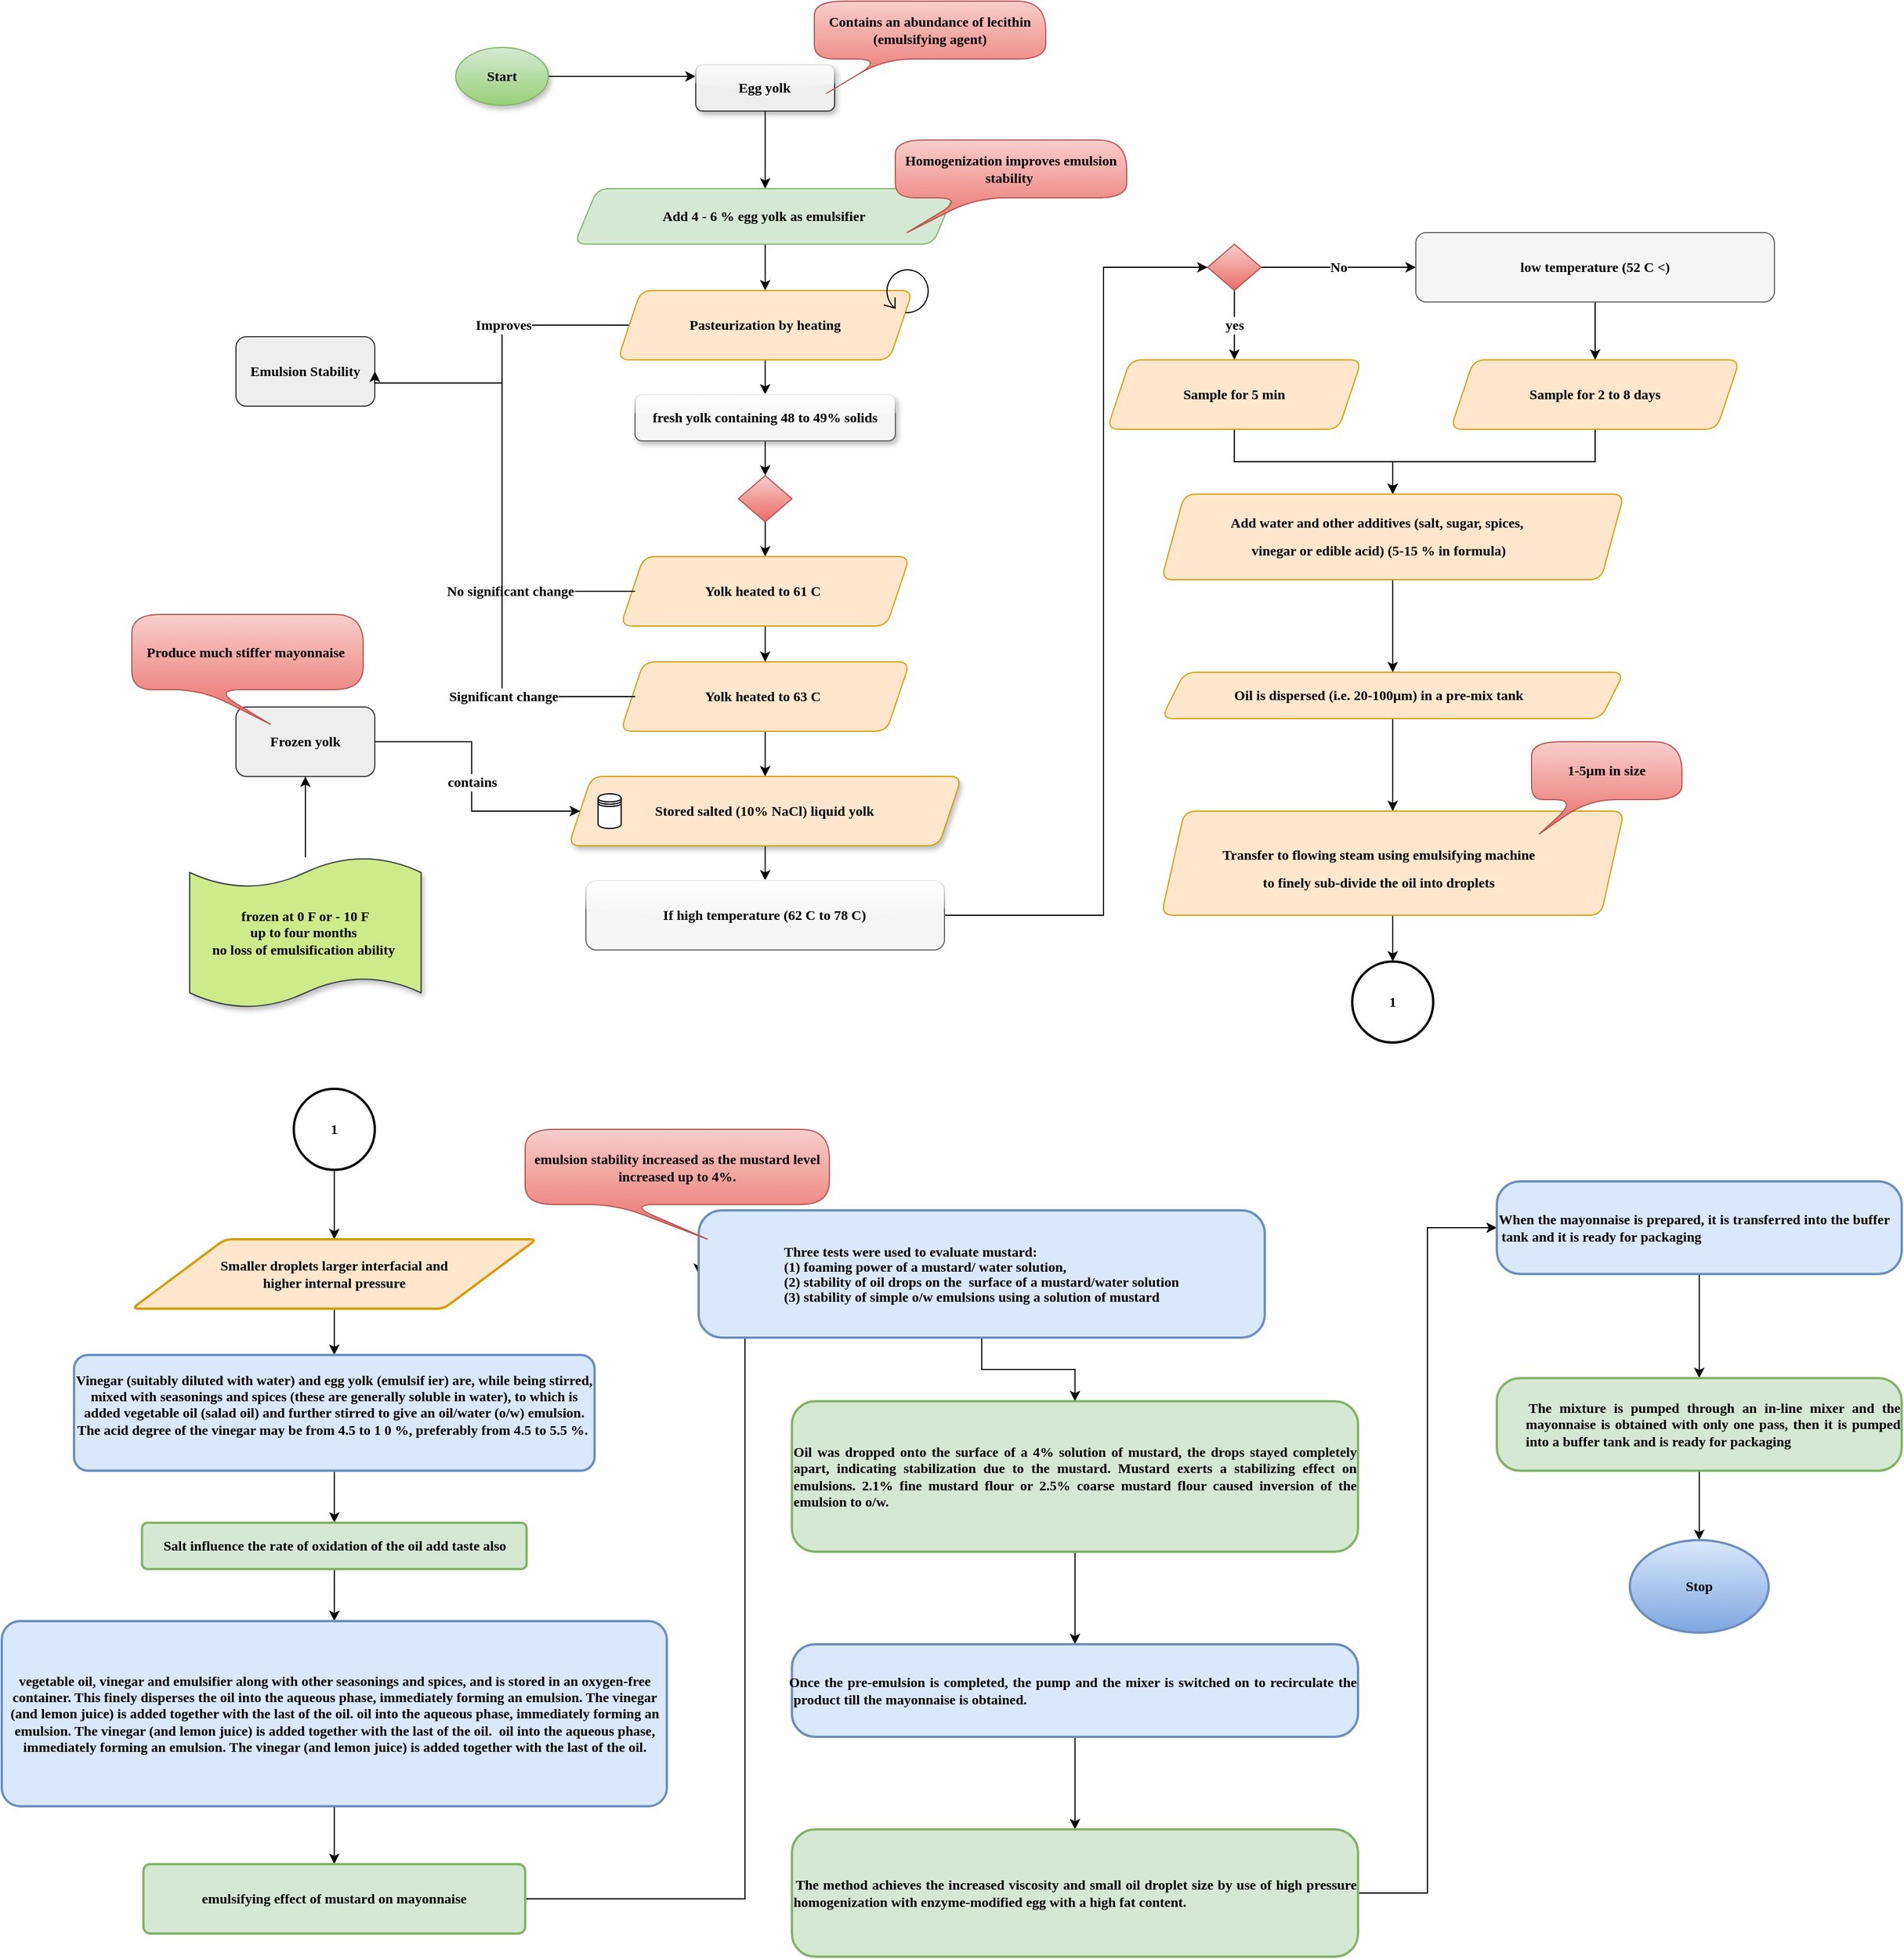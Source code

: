 <mxfile version="13.10.4" type="github">
  <diagram id="C5RBs43oDa-KdzZeNtuy" name="Page-1">
    <mxGraphModel dx="3888" dy="1340" grid="1" gridSize="10" guides="1" tooltips="1" connect="1" arrows="1" fold="1" page="1" pageScale="1" pageWidth="827" pageHeight="1169" math="0" shadow="0">
      <root>
        <mxCell id="WIyWlLk6GJQsqaUBKTNV-0" />
        <mxCell id="WIyWlLk6GJQsqaUBKTNV-1" parent="WIyWlLk6GJQsqaUBKTNV-0" />
        <mxCell id="oiFNOzRaDenhQx7g8lt7-11" value="" style="edgeStyle=orthogonalEdgeStyle;rounded=0;orthogonalLoop=1;jettySize=auto;html=1;fontFamily=Times New Roman;fontSize=12;exitX=0.5;exitY=1;exitDx=0;exitDy=0;fontStyle=1;" parent="WIyWlLk6GJQsqaUBKTNV-1" source="oiFNOzRaDenhQx7g8lt7-96" target="oiFNOzRaDenhQx7g8lt7-10" edge="1">
          <mxGeometry relative="1" as="geometry">
            <mxPoint x="-695" y="180" as="sourcePoint" />
          </mxGeometry>
        </mxCell>
        <mxCell id="oiFNOzRaDenhQx7g8lt7-13" value="" style="edgeStyle=orthogonalEdgeStyle;rounded=0;orthogonalLoop=1;jettySize=auto;html=1;fontFamily=Times New Roman;fontSize=12;fontStyle=1;" parent="WIyWlLk6GJQsqaUBKTNV-1" source="oiFNOzRaDenhQx7g8lt7-10" target="oiFNOzRaDenhQx7g8lt7-12" edge="1">
          <mxGeometry relative="1" as="geometry" />
        </mxCell>
        <mxCell id="oiFNOzRaDenhQx7g8lt7-10" value="Add 4 - 6 % egg yolk as emulsifier&amp;nbsp;" style="shape=parallelogram;perimeter=parallelogramPerimeter;whiteSpace=wrap;html=1;fixedSize=1;fontFamily=Times New Roman;fontSize=12;fillColor=#d5e8d4;strokeColor=#82b366;rounded=1;sketch=0;fontStyle=1;" parent="WIyWlLk6GJQsqaUBKTNV-1" vertex="1">
          <mxGeometry x="-867.5" y="222" width="330" height="48" as="geometry" />
        </mxCell>
        <mxCell id="oiFNOzRaDenhQx7g8lt7-30" value="" style="edgeStyle=orthogonalEdgeStyle;rounded=0;orthogonalLoop=1;jettySize=auto;html=1;fontFamily=Times New Roman;fontSize=12;fontStyle=1;" parent="WIyWlLk6GJQsqaUBKTNV-1" source="oiFNOzRaDenhQx7g8lt7-12" target="oiFNOzRaDenhQx7g8lt7-29" edge="1">
          <mxGeometry relative="1" as="geometry" />
        </mxCell>
        <mxCell id="oiFNOzRaDenhQx7g8lt7-40" value="Improves" style="edgeStyle=orthogonalEdgeStyle;rounded=0;orthogonalLoop=1;jettySize=auto;html=1;exitX=0;exitY=0.5;exitDx=0;exitDy=0;entryX=1;entryY=0.5;entryDx=0;entryDy=0;fontFamily=Times New Roman;fontSize=12;fontStyle=1;" parent="WIyWlLk6GJQsqaUBKTNV-1" source="oiFNOzRaDenhQx7g8lt7-12" target="oiFNOzRaDenhQx7g8lt7-39" edge="1">
          <mxGeometry x="-0.217" relative="1" as="geometry">
            <Array as="points">
              <mxPoint x="-930" y="340" />
              <mxPoint x="-930" y="390" />
            </Array>
            <mxPoint as="offset" />
          </mxGeometry>
        </mxCell>
        <mxCell id="oiFNOzRaDenhQx7g8lt7-12" value="Pasteurization by heating" style="shape=parallelogram;perimeter=parallelogramPerimeter;whiteSpace=wrap;html=1;fixedSize=1;fontFamily=Times New Roman;fontSize=12;fillColor=#ffe6cc;strokeColor=#d79b00;rounded=1;fontStyle=1;" parent="WIyWlLk6GJQsqaUBKTNV-1" vertex="1">
          <mxGeometry x="-830" y="310" width="255" height="60" as="geometry" />
        </mxCell>
        <mxCell id="oiFNOzRaDenhQx7g8lt7-17" value="" style="shape=image;html=1;verticalAlign=top;verticalLabelPosition=bottom;labelBackgroundColor=#ffffff;imageAspect=0;aspect=fixed;image=https://cdn4.iconfinder.com/data/icons/modern-education-and-knowledge-power-1/512/494_atom_chemistry_molecule_laboratory-128.png;fontFamily=Times New Roman;fontSize=12;fontStyle=1;" parent="WIyWlLk6GJQsqaUBKTNV-1" vertex="1">
          <mxGeometry x="-840" y="222" width="48" height="48" as="geometry" />
        </mxCell>
        <mxCell id="oiFNOzRaDenhQx7g8lt7-18" value="" style="shape=image;html=1;verticalAlign=top;verticalLabelPosition=bottom;labelBackgroundColor=#ffffff;imageAspect=0;aspect=fixed;image=https://cdn2.iconfinder.com/data/icons/freecns-cumulus/32/519769-81_Thermometer_Quarter_Full-128.png;fontFamily=Times New Roman;fontSize=12;fontStyle=1;" parent="WIyWlLk6GJQsqaUBKTNV-1" vertex="1">
          <mxGeometry x="-815" y="316" width="48" height="48" as="geometry" />
        </mxCell>
        <mxCell id="oiFNOzRaDenhQx7g8lt7-34" value="" style="edgeStyle=orthogonalEdgeStyle;rounded=0;orthogonalLoop=1;jettySize=auto;html=1;fontFamily=Times New Roman;fontSize=12;fontStyle=1;" parent="WIyWlLk6GJQsqaUBKTNV-1" source="oiFNOzRaDenhQx7g8lt7-19" target="oiFNOzRaDenhQx7g8lt7-33" edge="1">
          <mxGeometry relative="1" as="geometry" />
        </mxCell>
        <mxCell id="oiFNOzRaDenhQx7g8lt7-19" value="" style="rhombus;whiteSpace=wrap;html=1;fontFamily=Times New Roman;fontSize=12;fillColor=#f8cecc;strokeColor=#b85450;gradientColor=#ea6b66;fontStyle=1;" parent="WIyWlLk6GJQsqaUBKTNV-1" vertex="1">
          <mxGeometry x="-725.63" y="470" width="46.25" height="40" as="geometry" />
        </mxCell>
        <mxCell id="oiFNOzRaDenhQx7g8lt7-31" value="" style="edgeStyle=orthogonalEdgeStyle;rounded=0;orthogonalLoop=1;jettySize=auto;html=1;fontFamily=Times New Roman;fontSize=12;fontStyle=1;" parent="WIyWlLk6GJQsqaUBKTNV-1" source="oiFNOzRaDenhQx7g8lt7-29" target="oiFNOzRaDenhQx7g8lt7-19" edge="1">
          <mxGeometry relative="1" as="geometry" />
        </mxCell>
        <mxCell id="oiFNOzRaDenhQx7g8lt7-29" value="fresh yolk containing 48 to 49% solids" style="rounded=1;whiteSpace=wrap;html=1;fontFamily=Times New Roman;fontSize=12;fillColor=#f5f5f5;strokeColor=#666666;glass=1;shadow=1;fontStyle=1" parent="WIyWlLk6GJQsqaUBKTNV-1" vertex="1">
          <mxGeometry x="-815" y="400" width="225" height="40" as="geometry" />
        </mxCell>
        <mxCell id="oiFNOzRaDenhQx7g8lt7-44" value="" style="edgeStyle=orthogonalEdgeStyle;rounded=0;orthogonalLoop=1;jettySize=auto;html=1;fontFamily=Times New Roman;fontSize=12;fontStyle=1;" parent="WIyWlLk6GJQsqaUBKTNV-1" source="oiFNOzRaDenhQx7g8lt7-33" target="oiFNOzRaDenhQx7g8lt7-42" edge="1">
          <mxGeometry relative="1" as="geometry" />
        </mxCell>
        <mxCell id="oiFNOzRaDenhQx7g8lt7-33" value="&lt;span lang=&quot;EN-US&quot; style=&quot;font-size: 12px; line-height: 107%;&quot;&gt;Yolk heated to 61 C&amp;nbsp;&lt;/span&gt;" style="shape=parallelogram;perimeter=parallelogramPerimeter;whiteSpace=wrap;html=1;fixedSize=1;fontFamily=Times New Roman;fontSize=12;strokeColor=#d79b00;fillColor=#ffe6cc;rounded=1;shadow=0;fontStyle=1;" parent="WIyWlLk6GJQsqaUBKTNV-1" vertex="1">
          <mxGeometry x="-827.51" y="540" width="250" height="60" as="geometry" />
        </mxCell>
        <mxCell id="oiFNOzRaDenhQx7g8lt7-35" value="&lt;span lang=&quot;EN-US&quot; style=&quot;font-size: 12px; line-height: 107%;&quot;&gt;Homogenization improves emulsion stability&amp;nbsp;&lt;/span&gt;" style="shape=callout;whiteSpace=wrap;html=1;perimeter=calloutPerimeter;fontFamily=Times New Roman;fontSize=12;size=30;position=0.3;base=10;position2=0.05;fillColor=#f8cecc;strokeColor=#b85450;rounded=1;arcSize=50;fontStyle=1;gradientColor=#ea6b66;" parent="WIyWlLk6GJQsqaUBKTNV-1" vertex="1">
          <mxGeometry x="-590" y="180" width="200" height="80" as="geometry" />
        </mxCell>
        <mxCell id="oiFNOzRaDenhQx7g8lt7-36" value="" style="shape=mxgraph.bpmn.loop;html=1;outlineConnect=0;fontFamily=Times New Roman;fontSize=12;rotation=0;fontStyle=1;" parent="WIyWlLk6GJQsqaUBKTNV-1" vertex="1">
          <mxGeometry x="-600" y="290" width="40" height="40" as="geometry" />
        </mxCell>
        <mxCell id="oiFNOzRaDenhQx7g8lt7-41" value="No significant change" style="edgeStyle=orthogonalEdgeStyle;rounded=0;orthogonalLoop=1;jettySize=auto;html=1;entryX=1;entryY=0.5;entryDx=0;entryDy=0;fontFamily=Times New Roman;fontSize=12;fontStyle=1;" parent="WIyWlLk6GJQsqaUBKTNV-1" source="oiFNOzRaDenhQx7g8lt7-38" target="oiFNOzRaDenhQx7g8lt7-39" edge="1">
          <mxGeometry x="-0.479" relative="1" as="geometry">
            <Array as="points">
              <mxPoint x="-930" y="570" />
              <mxPoint x="-930" y="390" />
            </Array>
            <mxPoint as="offset" />
          </mxGeometry>
        </mxCell>
        <mxCell id="oiFNOzRaDenhQx7g8lt7-38" value="" style="shape=image;html=1;verticalAlign=top;verticalLabelPosition=bottom;labelBackgroundColor=#ffffff;imageAspect=0;aspect=fixed;image=https://cdn2.iconfinder.com/data/icons/freecns-cumulus/32/519769-81_Thermometer_Quarter_Full-128.png;fontFamily=Times New Roman;fontSize=12;fontStyle=1;" parent="WIyWlLk6GJQsqaUBKTNV-1" vertex="1">
          <mxGeometry x="-815" y="546" width="48" height="48" as="geometry" />
        </mxCell>
        <mxCell id="oiFNOzRaDenhQx7g8lt7-39" value="Emulsion Stability" style="rounded=1;whiteSpace=wrap;html=1;fontFamily=Times New Roman;fontSize=12;fillColor=#eeeeee;strokeColor=#36393d;fontStyle=1;" parent="WIyWlLk6GJQsqaUBKTNV-1" vertex="1">
          <mxGeometry x="-1160" y="350" width="120" height="60" as="geometry" />
        </mxCell>
        <mxCell id="oiFNOzRaDenhQx7g8lt7-47" value="" style="edgeStyle=orthogonalEdgeStyle;rounded=0;orthogonalLoop=1;jettySize=auto;html=1;fontFamily=Times New Roman;fontSize=12;fontStyle=1;" parent="WIyWlLk6GJQsqaUBKTNV-1" source="oiFNOzRaDenhQx7g8lt7-42" target="oiFNOzRaDenhQx7g8lt7-46" edge="1">
          <mxGeometry relative="1" as="geometry" />
        </mxCell>
        <mxCell id="oiFNOzRaDenhQx7g8lt7-42" value="&lt;span lang=&quot;EN-US&quot; style=&quot;font-size: 12px; line-height: 107%;&quot;&gt;Yolk heated to 63 C&amp;nbsp;&lt;/span&gt;" style="shape=parallelogram;perimeter=parallelogramPerimeter;whiteSpace=wrap;html=1;fixedSize=1;fontFamily=Times New Roman;fontSize=12;strokeColor=#d79b00;fillColor=#ffe6cc;rounded=1;fontStyle=1;" parent="WIyWlLk6GJQsqaUBKTNV-1" vertex="1">
          <mxGeometry x="-827.51" y="631" width="250" height="60" as="geometry" />
        </mxCell>
        <mxCell id="oiFNOzRaDenhQx7g8lt7-45" value="Significant change" style="edgeStyle=orthogonalEdgeStyle;rounded=0;orthogonalLoop=1;jettySize=auto;html=1;fontFamily=Times New Roman;fontSize=12;entryX=1;entryY=0.5;entryDx=0;entryDy=0;fontStyle=1;" parent="WIyWlLk6GJQsqaUBKTNV-1" source="oiFNOzRaDenhQx7g8lt7-43" target="oiFNOzRaDenhQx7g8lt7-39" edge="1">
          <mxGeometry x="-0.548" relative="1" as="geometry">
            <mxPoint x="-1020" y="470" as="targetPoint" />
            <Array as="points">
              <mxPoint x="-930" y="661" />
              <mxPoint x="-930" y="390" />
            </Array>
            <mxPoint as="offset" />
          </mxGeometry>
        </mxCell>
        <mxCell id="oiFNOzRaDenhQx7g8lt7-43" value="" style="shape=image;html=1;verticalAlign=top;verticalLabelPosition=bottom;labelBackgroundColor=#ffffff;imageAspect=0;aspect=fixed;image=https://cdn2.iconfinder.com/data/icons/freecns-cumulus/32/519769-81_Thermometer_Quarter_Full-128.png;fontFamily=Times New Roman;fontSize=12;fontStyle=1;" parent="WIyWlLk6GJQsqaUBKTNV-1" vertex="1">
          <mxGeometry x="-815" y="637" width="48" height="48" as="geometry" />
        </mxCell>
        <mxCell id="oiFNOzRaDenhQx7g8lt7-54" value="" style="edgeStyle=orthogonalEdgeStyle;rounded=0;orthogonalLoop=1;jettySize=auto;html=1;fontFamily=Times New Roman;fontSize=12;fontStyle=1;" parent="WIyWlLk6GJQsqaUBKTNV-1" source="oiFNOzRaDenhQx7g8lt7-46" target="oiFNOzRaDenhQx7g8lt7-53" edge="1">
          <mxGeometry relative="1" as="geometry" />
        </mxCell>
        <mxCell id="oiFNOzRaDenhQx7g8lt7-46" value="&lt;span lang=&quot;EN-US&quot; style=&quot;font-size: 12px; line-height: 107%;&quot;&gt;Stored salted (10% NaCl) liquid yolk&lt;/span&gt;" style="shape=parallelogram;perimeter=parallelogramPerimeter;whiteSpace=wrap;html=1;fixedSize=1;fontFamily=Times New Roman;fontSize=12;strokeColor=#d79b00;fillColor=#ffe6cc;rounded=1;shadow=1;fontStyle=1;" parent="WIyWlLk6GJQsqaUBKTNV-1" vertex="1">
          <mxGeometry x="-872.51" y="730" width="340" height="60" as="geometry" />
        </mxCell>
        <mxCell id="oiFNOzRaDenhQx7g8lt7-48" value="" style="shape=datastore;whiteSpace=wrap;html=1;fontFamily=Times New Roman;fontSize=12;fontStyle=1;" parent="WIyWlLk6GJQsqaUBKTNV-1" vertex="1">
          <mxGeometry x="-847" y="745" width="20" height="30" as="geometry" />
        </mxCell>
        <mxCell id="oiFNOzRaDenhQx7g8lt7-57" value="No" style="edgeStyle=orthogonalEdgeStyle;rounded=0;orthogonalLoop=1;jettySize=auto;html=1;fontFamily=Times New Roman;fontSize=12;fontStyle=1;" parent="WIyWlLk6GJQsqaUBKTNV-1" source="oiFNOzRaDenhQx7g8lt7-51" target="oiFNOzRaDenhQx7g8lt7-56" edge="1">
          <mxGeometry relative="1" as="geometry" />
        </mxCell>
        <mxCell id="oiFNOzRaDenhQx7g8lt7-77" value="yes" style="edgeStyle=orthogonalEdgeStyle;rounded=0;orthogonalLoop=1;jettySize=auto;html=1;fontFamily=Times New Roman;fontSize=12;fontStyle=1;" parent="WIyWlLk6GJQsqaUBKTNV-1" source="oiFNOzRaDenhQx7g8lt7-51" target="oiFNOzRaDenhQx7g8lt7-58" edge="1">
          <mxGeometry relative="1" as="geometry" />
        </mxCell>
        <mxCell id="oiFNOzRaDenhQx7g8lt7-51" value="" style="rhombus;whiteSpace=wrap;html=1;fontFamily=Times New Roman;fontSize=12;fillColor=#f8cecc;strokeColor=#b85450;gradientColor=#ea6b66;fontStyle=1;" parent="WIyWlLk6GJQsqaUBKTNV-1" vertex="1">
          <mxGeometry x="-320" y="270" width="46.25" height="40" as="geometry" />
        </mxCell>
        <mxCell id="oiFNOzRaDenhQx7g8lt7-55" value="" style="edgeStyle=orthogonalEdgeStyle;rounded=0;orthogonalLoop=1;jettySize=auto;html=1;fontFamily=Times New Roman;fontSize=12;entryX=0;entryY=0.5;entryDx=0;entryDy=0;fontStyle=1;" parent="WIyWlLk6GJQsqaUBKTNV-1" source="oiFNOzRaDenhQx7g8lt7-53" target="oiFNOzRaDenhQx7g8lt7-51" edge="1">
          <mxGeometry relative="1" as="geometry">
            <Array as="points">
              <mxPoint x="-410" y="850" />
              <mxPoint x="-410" y="290" />
            </Array>
          </mxGeometry>
        </mxCell>
        <mxCell id="oiFNOzRaDenhQx7g8lt7-53" value="If&amp;nbsp;&lt;span lang=&quot;EN-US&quot; style=&quot;font-size: 12px; line-height: 107%;&quot;&gt;high temperature (&lt;/span&gt;&lt;span lang=&quot;EN-US&quot; style=&quot;font-size: 12px; line-height: 107%;&quot;&gt;62 C to 78 C)&lt;/span&gt;" style="rounded=1;whiteSpace=wrap;html=1;fontFamily=Times New Roman;fontSize=12;fillColor=#f5f5f5;strokeColor=#666666;glass=1;fontStyle=1" parent="WIyWlLk6GJQsqaUBKTNV-1" vertex="1">
          <mxGeometry x="-857.51" y="820" width="310" height="60" as="geometry" />
        </mxCell>
        <mxCell id="oiFNOzRaDenhQx7g8lt7-74" style="edgeStyle=orthogonalEdgeStyle;rounded=0;orthogonalLoop=1;jettySize=auto;html=1;fontFamily=Times New Roman;fontSize=12;fontStyle=1;" parent="WIyWlLk6GJQsqaUBKTNV-1" source="oiFNOzRaDenhQx7g8lt7-56" target="oiFNOzRaDenhQx7g8lt7-60" edge="1">
          <mxGeometry relative="1" as="geometry" />
        </mxCell>
        <mxCell id="oiFNOzRaDenhQx7g8lt7-56" value="&lt;span lang=&quot;EN-US&quot; style=&quot;font-size: 12px; line-height: 107%;&quot;&gt;low temperature (&lt;/span&gt;&lt;span lang=&quot;EN-US&quot; style=&quot;font-size: 12px; line-height: 107%;&quot;&gt;52 C &amp;lt;)&lt;/span&gt;" style="rounded=1;whiteSpace=wrap;html=1;fontFamily=Times New Roman;fontSize=12;fillColor=#f5f5f5;strokeColor=#666666;fontStyle=1" parent="WIyWlLk6GJQsqaUBKTNV-1" vertex="1">
          <mxGeometry x="-140" y="260" width="310" height="60" as="geometry" />
        </mxCell>
        <mxCell id="foZd55mb5OMd99o-GPTo-2" value="" style="edgeStyle=orthogonalEdgeStyle;rounded=0;orthogonalLoop=1;jettySize=auto;html=1;fontFamily=Times New Roman;fontStyle=1;fontSize=12;" edge="1" parent="WIyWlLk6GJQsqaUBKTNV-1" source="oiFNOzRaDenhQx7g8lt7-58" target="foZd55mb5OMd99o-GPTo-1">
          <mxGeometry relative="1" as="geometry" />
        </mxCell>
        <mxCell id="oiFNOzRaDenhQx7g8lt7-58" value="Sample for 5 min" style="shape=parallelogram;perimeter=parallelogramPerimeter;whiteSpace=wrap;html=1;fixedSize=1;fontFamily=Times New Roman;fontSize=12;strokeColor=#d79b00;fillColor=#ffe6cc;rounded=1;fontStyle=1;" parent="WIyWlLk6GJQsqaUBKTNV-1" vertex="1">
          <mxGeometry x="-406.88" y="370" width="220.01" height="60" as="geometry" />
        </mxCell>
        <mxCell id="foZd55mb5OMd99o-GPTo-5" style="edgeStyle=orthogonalEdgeStyle;rounded=0;orthogonalLoop=1;jettySize=auto;html=1;fontFamily=Times New Roman;fontStyle=1;fontSize=12;" edge="1" parent="WIyWlLk6GJQsqaUBKTNV-1" source="oiFNOzRaDenhQx7g8lt7-60" target="foZd55mb5OMd99o-GPTo-1">
          <mxGeometry relative="1" as="geometry" />
        </mxCell>
        <mxCell id="oiFNOzRaDenhQx7g8lt7-60" value="Sample for 2 to 8 days" style="shape=parallelogram;perimeter=parallelogramPerimeter;whiteSpace=wrap;html=1;fixedSize=1;rounded=1;fontFamily=Times New Roman;fontSize=12;strokeColor=#d79b00;fillColor=#ffe6cc;fontStyle=1;" parent="WIyWlLk6GJQsqaUBKTNV-1" vertex="1">
          <mxGeometry x="-110" y="370" width="250" height="60" as="geometry" />
        </mxCell>
        <mxCell id="oiFNOzRaDenhQx7g8lt7-62" value="" style="shape=image;html=1;verticalAlign=top;verticalLabelPosition=bottom;labelBackgroundColor=#ffffff;imageAspect=0;aspect=fixed;image=https://cdn2.iconfinder.com/data/icons/corona-virus-covid-19-14/512/50_Blood_lab_research_sample_test-128.png;rounded=1;fontFamily=Times New Roman;fontSize=12;fontStyle=1;" parent="WIyWlLk6GJQsqaUBKTNV-1" vertex="1">
          <mxGeometry x="-390" y="382" width="48" height="48" as="geometry" />
        </mxCell>
        <mxCell id="oiFNOzRaDenhQx7g8lt7-64" value="" style="shape=image;html=1;verticalAlign=top;verticalLabelPosition=bottom;labelBackgroundColor=#ffffff;imageAspect=0;aspect=fixed;image=https://cdn2.iconfinder.com/data/icons/corona-virus-covid-19-15/512/50_Blood_lab_research_sample_test-128.png;rounded=1;fontFamily=Times New Roman;fontSize=12;fontStyle=1;" parent="WIyWlLk6GJQsqaUBKTNV-1" vertex="1">
          <mxGeometry x="-90" y="370" width="50" height="50" as="geometry" />
        </mxCell>
        <mxCell id="oiFNOzRaDenhQx7g8lt7-79" value="contains" style="edgeStyle=orthogonalEdgeStyle;rounded=0;orthogonalLoop=1;jettySize=auto;html=1;entryX=0;entryY=0.5;entryDx=0;entryDy=0;fontFamily=Times New Roman;fontSize=12;fontStyle=1;" parent="WIyWlLk6GJQsqaUBKTNV-1" source="oiFNOzRaDenhQx7g8lt7-78" target="oiFNOzRaDenhQx7g8lt7-46" edge="1">
          <mxGeometry relative="1" as="geometry" />
        </mxCell>
        <mxCell id="oiFNOzRaDenhQx7g8lt7-78" value="Frozen yolk" style="rounded=1;whiteSpace=wrap;html=1;fontFamily=Times New Roman;fontSize=12;fillColor=#eeeeee;strokeColor=#36393d;fontStyle=1;" parent="WIyWlLk6GJQsqaUBKTNV-1" vertex="1">
          <mxGeometry x="-1160" y="670" width="120" height="60" as="geometry" />
        </mxCell>
        <mxCell id="oiFNOzRaDenhQx7g8lt7-86" value="" style="edgeStyle=orthogonalEdgeStyle;rounded=0;orthogonalLoop=1;jettySize=auto;html=1;fontFamily=Times New Roman;fontSize=12;entryX=0.5;entryY=1;entryDx=0;entryDy=0;fontStyle=1;" parent="WIyWlLk6GJQsqaUBKTNV-1" source="oiFNOzRaDenhQx7g8lt7-82" target="oiFNOzRaDenhQx7g8lt7-78" edge="1">
          <mxGeometry relative="1" as="geometry" />
        </mxCell>
        <mxCell id="oiFNOzRaDenhQx7g8lt7-82" value="frozen at 0 F or - 10 F &lt;br style=&quot;font-size: 12px;&quot;&gt;up to four months&amp;nbsp;&lt;br style=&quot;font-size: 12px;&quot;&gt;no loss of emulsification ability&amp;nbsp;" style="shape=tape;whiteSpace=wrap;html=1;rounded=1;shadow=1;glass=1;sketch=0;fontFamily=Times New Roman;fontSize=12;size=0.2;fillColor=#cdeb8b;strokeColor=#36393d;gradientDirection=north;fontStyle=1;" parent="WIyWlLk6GJQsqaUBKTNV-1" vertex="1">
          <mxGeometry x="-1200" y="800" width="200" height="130" as="geometry" />
        </mxCell>
        <mxCell id="oiFNOzRaDenhQx7g8lt7-87" value="&lt;font style=&quot;font-size: 12px;&quot;&gt;&lt;span style=&quot;font-size: 12px;&quot;&gt;Produce much&amp;nbsp;&lt;/span&gt;&lt;/font&gt;&lt;span lang=&quot;EN-US&quot; style=&quot;font-size: 12px; line-height: 17.12px;&quot;&gt;stiffer mayonnaise&amp;nbsp;&lt;/span&gt;" style="shape=callout;whiteSpace=wrap;html=1;perimeter=calloutPerimeter;fontFamily=Times New Roman;fontSize=12;size=30;position=0.3;base=10;position2=0.6;gradientColor=#ea6b66;fillColor=#f8cecc;strokeColor=#b85450;rounded=1;arcSize=50;fontStyle=1;" parent="WIyWlLk6GJQsqaUBKTNV-1" vertex="1">
          <mxGeometry x="-1250" y="590" width="200" height="95" as="geometry" />
        </mxCell>
        <mxCell id="oiFNOzRaDenhQx7g8lt7-98" value="" style="edgeStyle=orthogonalEdgeStyle;rounded=0;orthogonalLoop=1;jettySize=auto;html=1;fontFamily=Times New Roman;fontSize=12;entryX=0;entryY=0.25;entryDx=0;entryDy=0;fontStyle=1;" parent="WIyWlLk6GJQsqaUBKTNV-1" source="oiFNOzRaDenhQx7g8lt7-95" target="oiFNOzRaDenhQx7g8lt7-96" edge="1">
          <mxGeometry relative="1" as="geometry" />
        </mxCell>
        <mxCell id="oiFNOzRaDenhQx7g8lt7-95" value="&lt;h2 style=&quot;font-size: 12px;&quot;&gt;&lt;font style=&quot;font-size: 12px;&quot;&gt;Start&lt;/font&gt;&lt;/h2&gt;" style="ellipse;whiteSpace=wrap;html=1;fontFamily=Times New Roman;fontSize=12;gradientColor=#97d077;fillColor=#d5e8d4;strokeColor=#82b366;shadow=1;fontStyle=1;" parent="WIyWlLk6GJQsqaUBKTNV-1" vertex="1">
          <mxGeometry x="-970" y="100" width="80" height="50" as="geometry" />
        </mxCell>
        <mxCell id="oiFNOzRaDenhQx7g8lt7-96" value="Egg yolk" style="rounded=1;whiteSpace=wrap;html=1;shadow=1;glass=1;sketch=0;fontFamily=Times New Roman;fontSize=12;fillColor=#eeeeee;strokeColor=#36393d;fontStyle=1;" parent="WIyWlLk6GJQsqaUBKTNV-1" vertex="1">
          <mxGeometry x="-762.51" y="115" width="120" height="40" as="geometry" />
        </mxCell>
        <mxCell id="oiFNOzRaDenhQx7g8lt7-97" value="&lt;span lang=&quot;EN-US&quot; style=&quot;font-size: 12px; line-height: 107%;&quot;&gt;Contains an abundance of lecithin (&lt;/span&gt;&lt;span lang=&quot;EN-US&quot; style=&quot;font-size: 12px; line-height: 107%;&quot;&gt;emulsifying agent)&lt;/span&gt;" style="shape=callout;whiteSpace=wrap;html=1;perimeter=calloutPerimeter;fontFamily=Times New Roman;fontSize=12;size=30;position=0.3;base=0;position2=0.05;gradientColor=#ea6b66;fillColor=#f8cecc;strokeColor=#b85450;rounded=1;arcSize=50;fontStyle=1;" parent="WIyWlLk6GJQsqaUBKTNV-1" vertex="1">
          <mxGeometry x="-660" y="60" width="200" height="80" as="geometry" />
        </mxCell>
        <mxCell id="foZd55mb5OMd99o-GPTo-7" value="" style="edgeStyle=orthogonalEdgeStyle;rounded=0;orthogonalLoop=1;jettySize=auto;html=1;fontFamily=Times New Roman;fontStyle=1;fontSize=12;" edge="1" parent="WIyWlLk6GJQsqaUBKTNV-1" source="foZd55mb5OMd99o-GPTo-1" target="foZd55mb5OMd99o-GPTo-6">
          <mxGeometry relative="1" as="geometry" />
        </mxCell>
        <mxCell id="foZd55mb5OMd99o-GPTo-1" value="&lt;h2 style=&quot;text-indent: -18pt; font-size: 12px;&quot;&gt;&lt;span style=&quot;font-size: 12px; text-indent: -18pt;&quot;&gt;Add water and other additives (salt, sugar, spices,&amp;nbsp;&lt;/span&gt;&lt;/h2&gt;&lt;h2 style=&quot;text-indent: -18pt; font-size: 12px;&quot;&gt;&lt;span style=&quot;font-size: 12px; text-indent: -18pt;&quot;&gt;vinegar or edible acid) (5-15 % in formula)&lt;/span&gt;&lt;br style=&quot;font-size: 12px;&quot;&gt;&lt;/h2&gt;" style="shape=parallelogram;perimeter=parallelogramPerimeter;whiteSpace=wrap;html=1;fixedSize=1;fontFamily=Times New Roman;fontSize=12;strokeColor=#d79b00;fillColor=#ffe6cc;rounded=1;fontStyle=1;" vertex="1" parent="WIyWlLk6GJQsqaUBKTNV-1">
          <mxGeometry x="-360" y="486" width="400" height="74" as="geometry" />
        </mxCell>
        <mxCell id="foZd55mb5OMd99o-GPTo-9" value="" style="edgeStyle=orthogonalEdgeStyle;rounded=0;orthogonalLoop=1;jettySize=auto;html=1;fontFamily=Times New Roman;fontStyle=1;fontSize=12;" edge="1" parent="WIyWlLk6GJQsqaUBKTNV-1" source="foZd55mb5OMd99o-GPTo-6" target="foZd55mb5OMd99o-GPTo-8">
          <mxGeometry relative="1" as="geometry" />
        </mxCell>
        <mxCell id="foZd55mb5OMd99o-GPTo-6" value="&lt;h2 style=&quot;text-indent: -18pt; font-size: 12px;&quot;&gt;&lt;font style=&quot;font-size: 12px;&quot;&gt;&lt;span style=&quot;font-size: 12px;&quot;&gt;Oil is dispersed (i.e. 20-100μm) in a pre-mix&amp;nbsp;&lt;/span&gt;&lt;/font&gt;&lt;font style=&quot;text-indent: -18pt; font-size: 12px;&quot;&gt;&lt;span style=&quot;font-size: 12px;&quot;&gt;tank&lt;/span&gt;&lt;/font&gt;&lt;/h2&gt;" style="shape=parallelogram;perimeter=parallelogramPerimeter;whiteSpace=wrap;html=1;fixedSize=1;fontFamily=Times New Roman;fontSize=12;strokeColor=#d79b00;fillColor=#ffe6cc;rounded=1;fontStyle=1;" vertex="1" parent="WIyWlLk6GJQsqaUBKTNV-1">
          <mxGeometry x="-360" y="640" width="400" height="40" as="geometry" />
        </mxCell>
        <mxCell id="foZd55mb5OMd99o-GPTo-14" value="" style="edgeStyle=orthogonalEdgeStyle;rounded=0;orthogonalLoop=1;jettySize=auto;html=1;fontFamily=Times New Roman;fontStyle=1;fontSize=12;" edge="1" parent="WIyWlLk6GJQsqaUBKTNV-1" source="foZd55mb5OMd99o-GPTo-8">
          <mxGeometry relative="1" as="geometry">
            <mxPoint x="-160" y="890" as="targetPoint" />
          </mxGeometry>
        </mxCell>
        <mxCell id="foZd55mb5OMd99o-GPTo-8" value="&lt;h2 style=&quot;text-indent: -18pt; font-size: 12px;&quot;&gt;&lt;font style=&quot;font-size: 12px;&quot;&gt;&lt;span style=&quot;font-size: 12px;&quot;&gt;Transfer to flowing steam using emulsifying&amp;nbsp;machine&lt;/span&gt;&lt;/font&gt;&lt;/h2&gt;&lt;div style=&quot;text-indent: -24px; font-size: 12px;&quot;&gt;&lt;span style=&quot;font-size: 12px;&quot;&gt;&lt;font style=&quot;font-size: 12px;&quot;&gt;to finely sub-divide the oil into droplets&lt;/font&gt;&lt;/span&gt;&lt;/div&gt;" style="shape=parallelogram;perimeter=parallelogramPerimeter;whiteSpace=wrap;html=1;fixedSize=1;fontFamily=Times New Roman;fontSize=12;strokeColor=#d79b00;fillColor=#ffe6cc;rounded=1;fontStyle=1;" vertex="1" parent="WIyWlLk6GJQsqaUBKTNV-1">
          <mxGeometry x="-360" y="760" width="400" height="90" as="geometry" />
        </mxCell>
        <mxCell id="foZd55mb5OMd99o-GPTo-10" value="&lt;span lang=&quot;EN-US&quot; style=&quot;font-size: 12px; line-height: 107%;&quot;&gt;1-5μm in size&lt;/span&gt;" style="shape=callout;whiteSpace=wrap;html=1;perimeter=calloutPerimeter;fontFamily=Times New Roman;fontSize=12;size=30;position=0.3;base=10;position2=0.05;gradientColor=#ea6b66;fillColor=#f8cecc;strokeColor=#b85450;rounded=1;arcSize=50;fontStyle=1;" vertex="1" parent="WIyWlLk6GJQsqaUBKTNV-1">
          <mxGeometry x="-40" y="700" width="130" height="80" as="geometry" />
        </mxCell>
        <mxCell id="foZd55mb5OMd99o-GPTo-15" value="1" style="strokeWidth=2;html=1;shape=mxgraph.flowchart.start_2;whiteSpace=wrap;fontFamily=Times New Roman;fontStyle=1;fontSize=12;" vertex="1" parent="WIyWlLk6GJQsqaUBKTNV-1">
          <mxGeometry x="-195" y="890" width="70" height="70" as="geometry" />
        </mxCell>
        <mxCell id="foZd55mb5OMd99o-GPTo-76" value="" style="edgeStyle=orthogonalEdgeStyle;rounded=0;orthogonalLoop=1;jettySize=auto;html=1;fontFamily=Times New Roman;fontStyle=1;fontSize=12;" edge="1" parent="WIyWlLk6GJQsqaUBKTNV-1" source="foZd55mb5OMd99o-GPTo-72" target="foZd55mb5OMd99o-GPTo-73">
          <mxGeometry relative="1" as="geometry" />
        </mxCell>
        <mxCell id="foZd55mb5OMd99o-GPTo-72" value="1" style="strokeWidth=2;html=1;shape=mxgraph.flowchart.start_2;whiteSpace=wrap;fontFamily=Times New Roman;fontStyle=1;fontSize=12;" vertex="1" parent="WIyWlLk6GJQsqaUBKTNV-1">
          <mxGeometry x="-1110" y="1000" width="70" height="70" as="geometry" />
        </mxCell>
        <mxCell id="foZd55mb5OMd99o-GPTo-75" value="" style="edgeStyle=orthogonalEdgeStyle;rounded=0;orthogonalLoop=1;jettySize=auto;html=1;fontFamily=Times New Roman;fontStyle=1;fontSize=12;" edge="1" parent="WIyWlLk6GJQsqaUBKTNV-1" source="foZd55mb5OMd99o-GPTo-73" target="foZd55mb5OMd99o-GPTo-74">
          <mxGeometry relative="1" as="geometry" />
        </mxCell>
        <mxCell id="foZd55mb5OMd99o-GPTo-73" value="Smaller droplets larger interfacial and &lt;br style=&quot;font-size: 12px;&quot;&gt;higher internal pressure" style="shape=parallelogram;html=1;strokeWidth=2;perimeter=parallelogramPerimeter;whiteSpace=wrap;rounded=1;arcSize=12;size=0.23;fontFamily=Times New Roman;fontStyle=1;fontSize=12;fillColor=#ffe6cc;strokeColor=#d79b00;" vertex="1" parent="WIyWlLk6GJQsqaUBKTNV-1">
          <mxGeometry x="-1250" y="1130" width="350" height="60" as="geometry" />
        </mxCell>
        <mxCell id="foZd55mb5OMd99o-GPTo-78" value="" style="edgeStyle=orthogonalEdgeStyle;rounded=0;orthogonalLoop=1;jettySize=auto;html=1;fontFamily=Times New Roman;fontStyle=1;fontSize=12;" edge="1" parent="WIyWlLk6GJQsqaUBKTNV-1" source="foZd55mb5OMd99o-GPTo-74" target="foZd55mb5OMd99o-GPTo-77">
          <mxGeometry relative="1" as="geometry" />
        </mxCell>
        <mxCell id="foZd55mb5OMd99o-GPTo-74" value="Vinegar (suitably diluted with water) and egg yolk (emulsif ier) are, while being stirred, mixed with seasonings and spices (these are generally soluble in water), to which is added vegetable oil (salad oil) and further stirred to give an oil/water (o/w) emulsion. The acid degree of the vinegar may be from 4.5 to 1 0 %, preferably from 4.5 to 5.5 %.&amp;nbsp; &amp;nbsp;" style="whiteSpace=wrap;html=1;rounded=1;strokeWidth=2;arcSize=12;fontFamily=Times New Roman;fontStyle=1;fontSize=12;fillColor=#dae8fc;strokeColor=#6c8ebf;" vertex="1" parent="WIyWlLk6GJQsqaUBKTNV-1">
          <mxGeometry x="-1300" y="1230" width="450" height="100" as="geometry" />
        </mxCell>
        <mxCell id="foZd55mb5OMd99o-GPTo-80" value="" style="edgeStyle=orthogonalEdgeStyle;rounded=0;orthogonalLoop=1;jettySize=auto;html=1;fontFamily=Times New Roman;fontStyle=1;fontSize=12;" edge="1" parent="WIyWlLk6GJQsqaUBKTNV-1" source="foZd55mb5OMd99o-GPTo-77" target="foZd55mb5OMd99o-GPTo-79">
          <mxGeometry relative="1" as="geometry" />
        </mxCell>
        <mxCell id="foZd55mb5OMd99o-GPTo-77" value="Salt influence the rate of oxidation of the oil add taste also" style="whiteSpace=wrap;html=1;rounded=1;strokeWidth=2;arcSize=12;fontFamily=Times New Roman;fontStyle=1;fontSize=12;fillColor=#d5e8d4;strokeColor=#82b366;" vertex="1" parent="WIyWlLk6GJQsqaUBKTNV-1">
          <mxGeometry x="-1241.25" y="1375" width="332.5" height="40" as="geometry" />
        </mxCell>
        <mxCell id="foZd55mb5OMd99o-GPTo-82" value="" style="edgeStyle=orthogonalEdgeStyle;rounded=0;orthogonalLoop=1;jettySize=auto;html=1;fontFamily=Times New Roman;fontStyle=1;fontSize=12;" edge="1" parent="WIyWlLk6GJQsqaUBKTNV-1" source="foZd55mb5OMd99o-GPTo-79" target="foZd55mb5OMd99o-GPTo-81">
          <mxGeometry relative="1" as="geometry" />
        </mxCell>
        <mxCell id="foZd55mb5OMd99o-GPTo-79" value="&lt;h2 style=&quot;font-size: 12px;&quot;&gt;&lt;span lang=&quot;EN-US&quot; style=&quot;font-size: 12px; line-height: 107%;&quot;&gt;&lt;font style=&quot;font-size: 12px;&quot;&gt;vegetable oil, vinegar and emulsifier along with&amp;nbsp;&lt;/font&gt;&lt;/span&gt;&lt;span lang=&quot;EN-US&quot; style=&quot;font-size: 12px; line-height: 107%;&quot;&gt;other seasonings and spices, and is stored in an oxygen-free container.&lt;/span&gt;&lt;span lang=&quot;EN-US&quot; style=&quot;font-size: 12px; line-height: 107%;&quot;&gt; This finely disperses the oil into the aqueous phase, immediately forming an emulsion. The vinegar (and lemon juice) is added together with the last of the oil.&amp;nbsp;&lt;/span&gt;&lt;span lang=&quot;EN-US&quot; style=&quot;font-size: 12px; line-height: 107%;&quot;&gt;oil into the aqueous phase, immediately forming an emulsion. The vinegar (and&amp;nbsp;&lt;/span&gt;&lt;span lang=&quot;EN-US&quot; style=&quot;font-size: 12px; line-height: 107%;&quot;&gt;lemon juice) is added together with the last of the oil.&amp;nbsp;&amp;nbsp;&lt;/span&gt;oil into the aqueous phase, immediately forming an emulsion. The vinegar (and lemon juice) is added together with the last of the oil.&lt;/h2&gt;" style="whiteSpace=wrap;html=1;rounded=1;strokeWidth=2;arcSize=10;fontFamily=Times New Roman;fontStyle=1;fontSize=12;fillColor=#dae8fc;strokeColor=#6c8ebf;" vertex="1" parent="WIyWlLk6GJQsqaUBKTNV-1">
          <mxGeometry x="-1362.5" y="1460" width="575" height="160" as="geometry" />
        </mxCell>
        <mxCell id="foZd55mb5OMd99o-GPTo-84" value="" style="edgeStyle=orthogonalEdgeStyle;rounded=0;orthogonalLoop=1;jettySize=auto;html=1;fontFamily=Times New Roman;entryX=0;entryY=0.5;entryDx=0;entryDy=0;fontStyle=1;fontSize=12;" edge="1" parent="WIyWlLk6GJQsqaUBKTNV-1" source="foZd55mb5OMd99o-GPTo-81" target="foZd55mb5OMd99o-GPTo-85">
          <mxGeometry relative="1" as="geometry">
            <mxPoint x="-740" y="1340" as="targetPoint" />
            <Array as="points">
              <mxPoint x="-720" y="1700" />
              <mxPoint x="-720" y="1135" />
            </Array>
          </mxGeometry>
        </mxCell>
        <mxCell id="foZd55mb5OMd99o-GPTo-81" value="&lt;span style=&quot;font-size: 12px;&quot;&gt;&lt;span lang=&quot;EN-US&quot; style=&quot;font-size: 12px; line-height: 107%;&quot;&gt;emulsifying effect of mustard on mayonnaise&lt;/span&gt;&lt;/span&gt;" style="whiteSpace=wrap;html=1;rounded=1;fontFamily=Times New Roman;fontStyle=1;strokeWidth=2;arcSize=10;fontSize=12;fillColor=#d5e8d4;strokeColor=#82b366;" vertex="1" parent="WIyWlLk6GJQsqaUBKTNV-1">
          <mxGeometry x="-1240" y="1670" width="330" height="60" as="geometry" />
        </mxCell>
        <mxCell id="foZd55mb5OMd99o-GPTo-88" value="" style="edgeStyle=orthogonalEdgeStyle;rounded=0;orthogonalLoop=1;jettySize=auto;html=1;fontFamily=Times New Roman;fontStyle=1;fontSize=12;" edge="1" parent="WIyWlLk6GJQsqaUBKTNV-1" source="foZd55mb5OMd99o-GPTo-85" target="foZd55mb5OMd99o-GPTo-87">
          <mxGeometry relative="1" as="geometry" />
        </mxCell>
        <mxCell id="foZd55mb5OMd99o-GPTo-85" value="&lt;div style=&quot;text-align: justify; font-size: 12px;&quot;&gt;&lt;span style=&quot;font-size: 12px;&quot;&gt;&lt;span lang=&quot;EN-US&quot; style=&quot;font-size: 12px; line-height: 107%;&quot;&gt;Three tests were used to evaluate mustard:&amp;nbsp;&lt;/span&gt;&lt;/span&gt;&lt;br style=&quot;font-size: 12px;&quot;&gt;&lt;/div&gt;&lt;span style=&quot;font-size: 12px;&quot;&gt;&lt;span lang=&quot;EN-US&quot; style=&quot;font-size: 12px; line-height: 107%;&quot;&gt;&lt;div style=&quot;text-align: justify; font-size: 12px;&quot;&gt;&lt;span style=&quot;font-size: 12px;&quot;&gt;&lt;span lang=&quot;EN-US&quot; style=&quot;font-size: 12px; line-height: 107%;&quot;&gt;(1)&amp;nbsp;foaming power of a mustard/ water solution,&lt;/span&gt;&lt;/span&gt;&lt;/div&gt;&lt;div style=&quot;text-align: justify; font-size: 12px;&quot;&gt;&lt;span style=&quot;font-size: 12px;&quot;&gt;&lt;span lang=&quot;EN-US&quot; style=&quot;font-size: 12px; line-height: 107%;&quot;&gt;(2) stability of oil drops on the&amp;nbsp;&amp;nbsp;&lt;/span&gt;&lt;/span&gt;&lt;span style=&quot;font-size: 12px;&quot;&gt;&lt;span lang=&quot;EN-US&quot; style=&quot;font-size: 12px; line-height: 107%;&quot;&gt;surface of a mustard/water solution&lt;/span&gt;&lt;/span&gt;&lt;/div&gt;&lt;div style=&quot;text-align: justify; font-size: 12px;&quot;&gt;&lt;span style=&quot;font-size: 12px;&quot;&gt;&lt;span lang=&quot;EN-US&quot; style=&quot;font-size: 12px; line-height: 107%;&quot;&gt;(3) stability of simple o/w emulsions&amp;nbsp;&lt;/span&gt;&lt;/span&gt;&lt;span style=&quot;font-size: 12px;&quot;&gt;&lt;span lang=&quot;EN-US&quot; style=&quot;font-size: 12px; line-height: 107%;&quot;&gt;using a solution of mustard&amp;nbsp;&lt;/span&gt;&lt;/span&gt;&lt;/div&gt;&lt;/span&gt;&lt;/span&gt;" style="rounded=1;whiteSpace=wrap;html=1;absoluteArcSize=1;arcSize=40;strokeWidth=2;fontFamily=Times New Roman;fontStyle=1;fontSize=12;fillColor=#dae8fc;strokeColor=#6c8ebf;" vertex="1" parent="WIyWlLk6GJQsqaUBKTNV-1">
          <mxGeometry x="-760" y="1105" width="489.38" height="110" as="geometry" />
        </mxCell>
        <mxCell id="foZd55mb5OMd99o-GPTo-86" value="&lt;span style=&quot;font-size: 12px;&quot;&gt;&lt;span lang=&quot;EN-US&quot; style=&quot;font-size: 12px; line-height: 107%;&quot;&gt;emulsion stability increased as the mustard level increased up to 4%.&lt;/span&gt;&lt;/span&gt;" style="shape=callout;whiteSpace=wrap;html=1;perimeter=calloutPerimeter;fontFamily=Times New Roman;fontSize=12;size=30;position=0.3;base=10;position2=0.6;gradientColor=#ea6b66;fillColor=#f8cecc;strokeColor=#b85450;rounded=1;arcSize=50;fontStyle=1;" vertex="1" parent="WIyWlLk6GJQsqaUBKTNV-1">
          <mxGeometry x="-910" y="1035" width="263" height="95" as="geometry" />
        </mxCell>
        <mxCell id="foZd55mb5OMd99o-GPTo-90" value="" style="edgeStyle=orthogonalEdgeStyle;rounded=0;orthogonalLoop=1;jettySize=auto;html=1;fontFamily=Times New Roman;fontStyle=1;fontSize=12;" edge="1" parent="WIyWlLk6GJQsqaUBKTNV-1" source="foZd55mb5OMd99o-GPTo-87" target="foZd55mb5OMd99o-GPTo-89">
          <mxGeometry relative="1" as="geometry" />
        </mxCell>
        <mxCell id="foZd55mb5OMd99o-GPTo-87" value="&lt;div style=&quot;text-align: justify; font-size: 12px;&quot;&gt;&lt;font style=&quot;font-size: 12px;&quot;&gt;&lt;span style=&quot;font-size: 12px;&quot;&gt;&lt;span style=&quot;font-size: 12px;&quot;&gt;Oil was dropped onto the surface of a 4% solution of mustard, the drops stayed completely apart, indicating stabilization due to the mustard. Mustard exerts a stabilizing effect on emulsions. 2.1% fine mustard flour or 2.5% coarse mustard flour caused inversion of the emulsion to o/w.&lt;/span&gt;&lt;/span&gt;&lt;/font&gt;&lt;br style=&quot;font-size: 12px;&quot;&gt;&lt;/div&gt;" style="rounded=1;whiteSpace=wrap;html=1;absoluteArcSize=1;arcSize=40;strokeWidth=2;fontFamily=Times New Roman;fontStyle=1;fontSize=12;fillColor=#d5e8d4;strokeColor=#82b366;" vertex="1" parent="WIyWlLk6GJQsqaUBKTNV-1">
          <mxGeometry x="-679.38" y="1270" width="489.38" height="130" as="geometry" />
        </mxCell>
        <mxCell id="foZd55mb5OMd99o-GPTo-92" value="" style="edgeStyle=orthogonalEdgeStyle;rounded=0;orthogonalLoop=1;jettySize=auto;html=1;fontFamily=Times New Roman;fontStyle=1;fontSize=12;" edge="1" parent="WIyWlLk6GJQsqaUBKTNV-1" source="foZd55mb5OMd99o-GPTo-89" target="foZd55mb5OMd99o-GPTo-91">
          <mxGeometry relative="1" as="geometry" />
        </mxCell>
        <mxCell id="foZd55mb5OMd99o-GPTo-89" value="&lt;div style=&quot;text-align: justify; font-size: 12px;&quot;&gt;&lt;p class=&quot;MsoListParagraph&quot; style=&quot;text-indent: -18pt; font-size: 12px;&quot;&gt;&lt;span style=&quot;font-size: 12px;&quot;&gt;&lt;span lang=&quot;EN-US&quot; style=&quot;font-size: 12px; line-height: 107%;&quot;&gt;&amp;nbsp; &amp;nbsp; &amp;nbsp;Once the pre-emulsion is&amp;nbsp;completed, the pump and the mixer is switched on to recirculate the product till the mayonnaise is obtained.&lt;/span&gt;&lt;/span&gt;&lt;span style=&quot;font-size: 12px;&quot;&gt;&lt;span lang=&quot;EN-US&quot; style=&quot;font-size: 12px; line-height: 107%; background: white;&quot;&gt;&lt;/span&gt;&lt;/span&gt;&lt;/p&gt;&lt;/div&gt;" style="rounded=1;whiteSpace=wrap;html=1;absoluteArcSize=1;arcSize=40;strokeWidth=2;fontFamily=Times New Roman;fontStyle=1;fontSize=12;fillColor=#dae8fc;strokeColor=#6c8ebf;" vertex="1" parent="WIyWlLk6GJQsqaUBKTNV-1">
          <mxGeometry x="-679.38" y="1480" width="489.38" height="80" as="geometry" />
        </mxCell>
        <mxCell id="foZd55mb5OMd99o-GPTo-94" value="" style="edgeStyle=orthogonalEdgeStyle;rounded=0;orthogonalLoop=1;jettySize=auto;html=1;fontFamily=Times New Roman;entryX=0;entryY=0.5;entryDx=0;entryDy=0;fontStyle=1;fontSize=12;" edge="1" parent="WIyWlLk6GJQsqaUBKTNV-1" source="foZd55mb5OMd99o-GPTo-91" target="foZd55mb5OMd99o-GPTo-93">
          <mxGeometry relative="1" as="geometry" />
        </mxCell>
        <mxCell id="foZd55mb5OMd99o-GPTo-91" value="&lt;div style=&quot;text-align: justify; font-size: 12px;&quot;&gt;&lt;p class=&quot;MsoListParagraph&quot; style=&quot;text-indent: -18pt; font-size: 12px;&quot;&gt;&lt;span style=&quot;font-size: 12px;&quot;&gt;&lt;span style=&quot;font-size: 12px;&quot;&gt;&amp;nbsp; &amp;nbsp; &amp;nbsp; &amp;nbsp;The method achieves the increased viscosity and small oil droplet size by use of high pressure homogenization with enzyme-modified egg with a high fat content.&lt;/span&gt;&lt;/span&gt;&lt;br style=&quot;font-size: 12px;&quot;&gt;&lt;/p&gt;&lt;/div&gt;" style="rounded=1;whiteSpace=wrap;html=1;absoluteArcSize=1;arcSize=40;strokeWidth=2;fontFamily=Times New Roman;fontStyle=1;fontSize=12;fillColor=#d5e8d4;strokeColor=#82b366;" vertex="1" parent="WIyWlLk6GJQsqaUBKTNV-1">
          <mxGeometry x="-679.38" y="1640" width="489.38" height="110" as="geometry" />
        </mxCell>
        <mxCell id="foZd55mb5OMd99o-GPTo-96" value="" style="edgeStyle=orthogonalEdgeStyle;rounded=0;orthogonalLoop=1;jettySize=auto;html=1;fontFamily=Times New Roman;fontStyle=1;fontSize=12;" edge="1" parent="WIyWlLk6GJQsqaUBKTNV-1" source="foZd55mb5OMd99o-GPTo-93" target="foZd55mb5OMd99o-GPTo-95">
          <mxGeometry relative="1" as="geometry" />
        </mxCell>
        <mxCell id="foZd55mb5OMd99o-GPTo-93" value="&lt;div style=&quot;text-align: justify; font-size: 12px;&quot;&gt;&lt;p class=&quot;MsoListParagraph&quot; style=&quot;text-indent: -18pt; font-size: 12px;&quot;&gt;&lt;span style=&quot;font-size: 12px;&quot;&gt;&lt;span style=&quot;font-size: 12px;&quot;&gt;&amp;nbsp; &amp;nbsp; &amp;nbsp; &amp;nbsp; When the mayonnaise is prepared, it is transferred into the buffer&amp;nbsp; &amp;nbsp; &amp;nbsp;tank and it is ready for packaging&lt;/span&gt;&lt;/span&gt;&lt;br style=&quot;font-size: 12px;&quot;&gt;&lt;/p&gt;&lt;/div&gt;" style="rounded=1;whiteSpace=wrap;html=1;absoluteArcSize=1;arcSize=40;strokeWidth=2;fontFamily=Times New Roman;fontStyle=1;fontSize=12;fillColor=#dae8fc;strokeColor=#6c8ebf;" vertex="1" parent="WIyWlLk6GJQsqaUBKTNV-1">
          <mxGeometry x="-70" y="1080" width="350" height="80" as="geometry" />
        </mxCell>
        <mxCell id="foZd55mb5OMd99o-GPTo-98" value="" style="edgeStyle=orthogonalEdgeStyle;rounded=0;orthogonalLoop=1;jettySize=auto;html=1;fontFamily=Times New Roman;fontStyle=1;fontSize=12;" edge="1" parent="WIyWlLk6GJQsqaUBKTNV-1" source="foZd55mb5OMd99o-GPTo-95" target="foZd55mb5OMd99o-GPTo-97">
          <mxGeometry relative="1" as="geometry" />
        </mxCell>
        <mxCell id="foZd55mb5OMd99o-GPTo-95" value="&lt;div style=&quot;text-align: justify ; font-size: 12px&quot;&gt;&lt;p class=&quot;MsoListParagraph&quot; style=&quot;margin-left: 18pt ; text-indent: -18pt ; font-size: 12px&quot;&gt;&lt;span style=&quot;font-size: 12px&quot;&gt;&lt;span lang=&quot;EN-US&quot; style=&quot;font-size: 12px ; line-height: 107%&quot;&gt;&lt;font style=&quot;font-size: 12px&quot;&gt;&amp;nbsp; &amp;nbsp;&amp;nbsp;&lt;/font&gt;The mixture is pumped through an in-line mixer and the mayonnaise is obtained with only one pass, then it is pumped into a buffer tank and is ready for packaging&lt;/span&gt;&lt;/span&gt;&lt;span style=&quot;font-size: 12px&quot;&gt;&lt;span lang=&quot;EN-US&quot; style=&quot;font-size: 12px ; line-height: 107% ; background: white&quot;&gt;&lt;/span&gt;&lt;/span&gt;&lt;/p&gt;&lt;/div&gt;" style="rounded=1;whiteSpace=wrap;html=1;absoluteArcSize=1;arcSize=40;strokeWidth=2;fontFamily=Times New Roman;fontStyle=1;fontSize=12;fillColor=#d5e8d4;strokeColor=#82b366;" vertex="1" parent="WIyWlLk6GJQsqaUBKTNV-1">
          <mxGeometry x="-70" y="1250" width="350" height="80" as="geometry" />
        </mxCell>
        <mxCell id="foZd55mb5OMd99o-GPTo-97" value="Stop" style="ellipse;whiteSpace=wrap;html=1;rounded=1;fontFamily=Times New Roman;strokeWidth=2;arcSize=40;fontStyle=1;fontSize=12;gradientColor=#7ea6e0;fillColor=#dae8fc;strokeColor=#6c8ebf;" vertex="1" parent="WIyWlLk6GJQsqaUBKTNV-1">
          <mxGeometry x="45" y="1390" width="120" height="80" as="geometry" />
        </mxCell>
      </root>
    </mxGraphModel>
  </diagram>
</mxfile>
